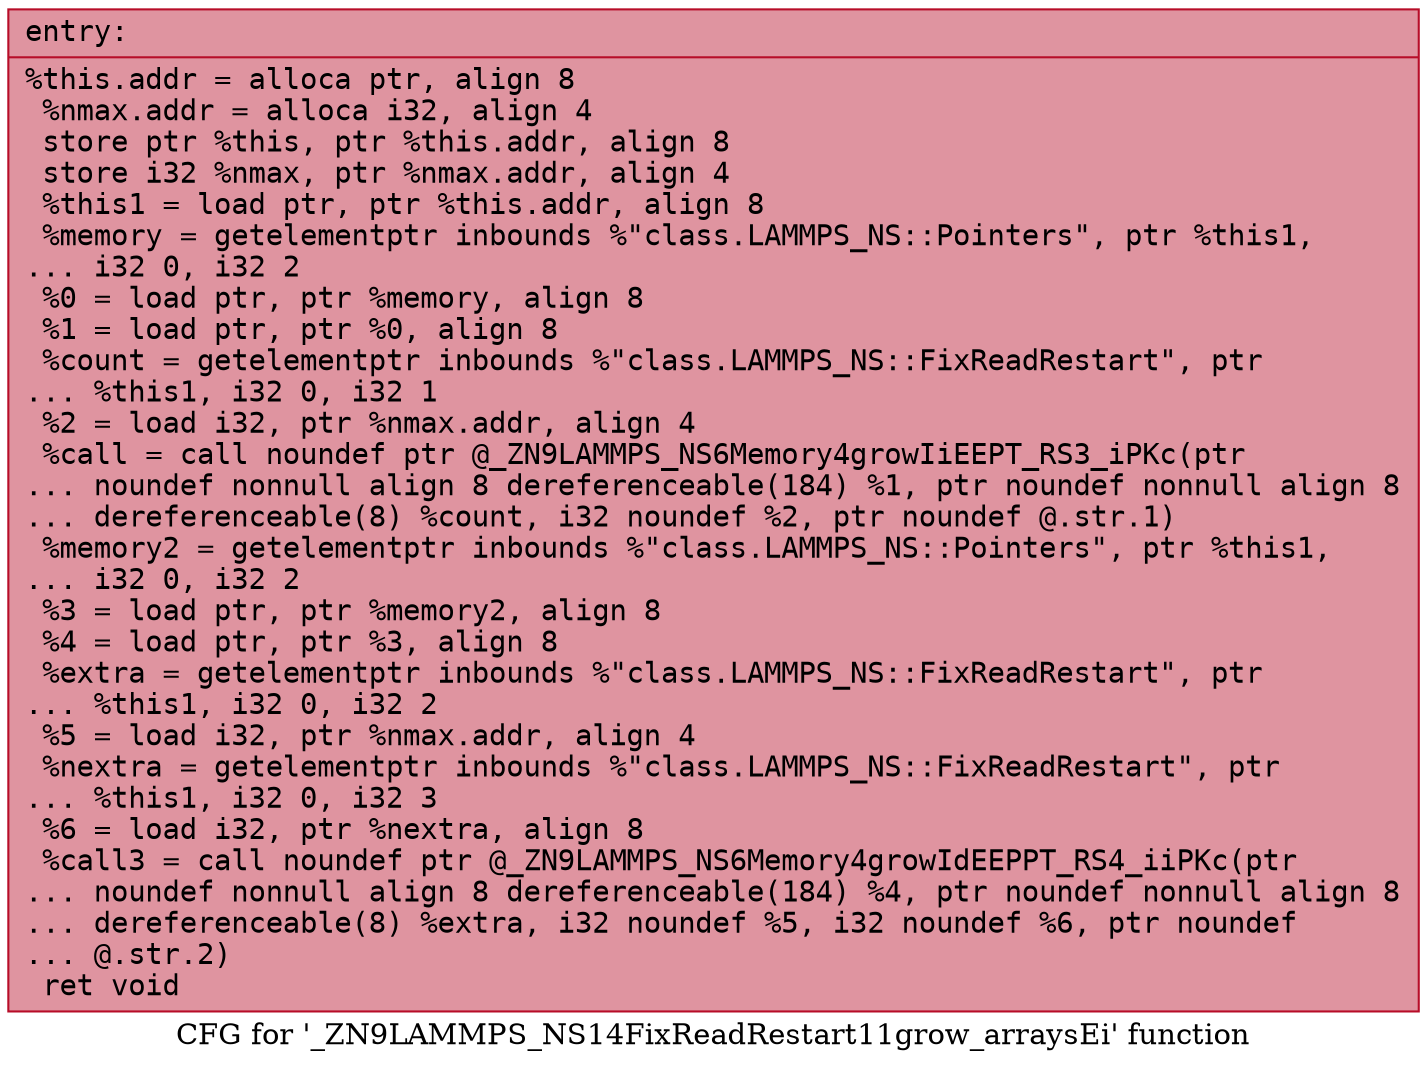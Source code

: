 digraph "CFG for '_ZN9LAMMPS_NS14FixReadRestart11grow_arraysEi' function" {
	label="CFG for '_ZN9LAMMPS_NS14FixReadRestart11grow_arraysEi' function";

	Node0x55f8eed9c430 [shape=record,color="#b70d28ff", style=filled, fillcolor="#b70d2870" fontname="Courier",label="{entry:\l|  %this.addr = alloca ptr, align 8\l  %nmax.addr = alloca i32, align 4\l  store ptr %this, ptr %this.addr, align 8\l  store i32 %nmax, ptr %nmax.addr, align 4\l  %this1 = load ptr, ptr %this.addr, align 8\l  %memory = getelementptr inbounds %\"class.LAMMPS_NS::Pointers\", ptr %this1,\l... i32 0, i32 2\l  %0 = load ptr, ptr %memory, align 8\l  %1 = load ptr, ptr %0, align 8\l  %count = getelementptr inbounds %\"class.LAMMPS_NS::FixReadRestart\", ptr\l... %this1, i32 0, i32 1\l  %2 = load i32, ptr %nmax.addr, align 4\l  %call = call noundef ptr @_ZN9LAMMPS_NS6Memory4growIiEEPT_RS3_iPKc(ptr\l... noundef nonnull align 8 dereferenceable(184) %1, ptr noundef nonnull align 8\l... dereferenceable(8) %count, i32 noundef %2, ptr noundef @.str.1)\l  %memory2 = getelementptr inbounds %\"class.LAMMPS_NS::Pointers\", ptr %this1,\l... i32 0, i32 2\l  %3 = load ptr, ptr %memory2, align 8\l  %4 = load ptr, ptr %3, align 8\l  %extra = getelementptr inbounds %\"class.LAMMPS_NS::FixReadRestart\", ptr\l... %this1, i32 0, i32 2\l  %5 = load i32, ptr %nmax.addr, align 4\l  %nextra = getelementptr inbounds %\"class.LAMMPS_NS::FixReadRestart\", ptr\l... %this1, i32 0, i32 3\l  %6 = load i32, ptr %nextra, align 8\l  %call3 = call noundef ptr @_ZN9LAMMPS_NS6Memory4growIdEEPPT_RS4_iiPKc(ptr\l... noundef nonnull align 8 dereferenceable(184) %4, ptr noundef nonnull align 8\l... dereferenceable(8) %extra, i32 noundef %5, i32 noundef %6, ptr noundef\l... @.str.2)\l  ret void\l}"];
}
